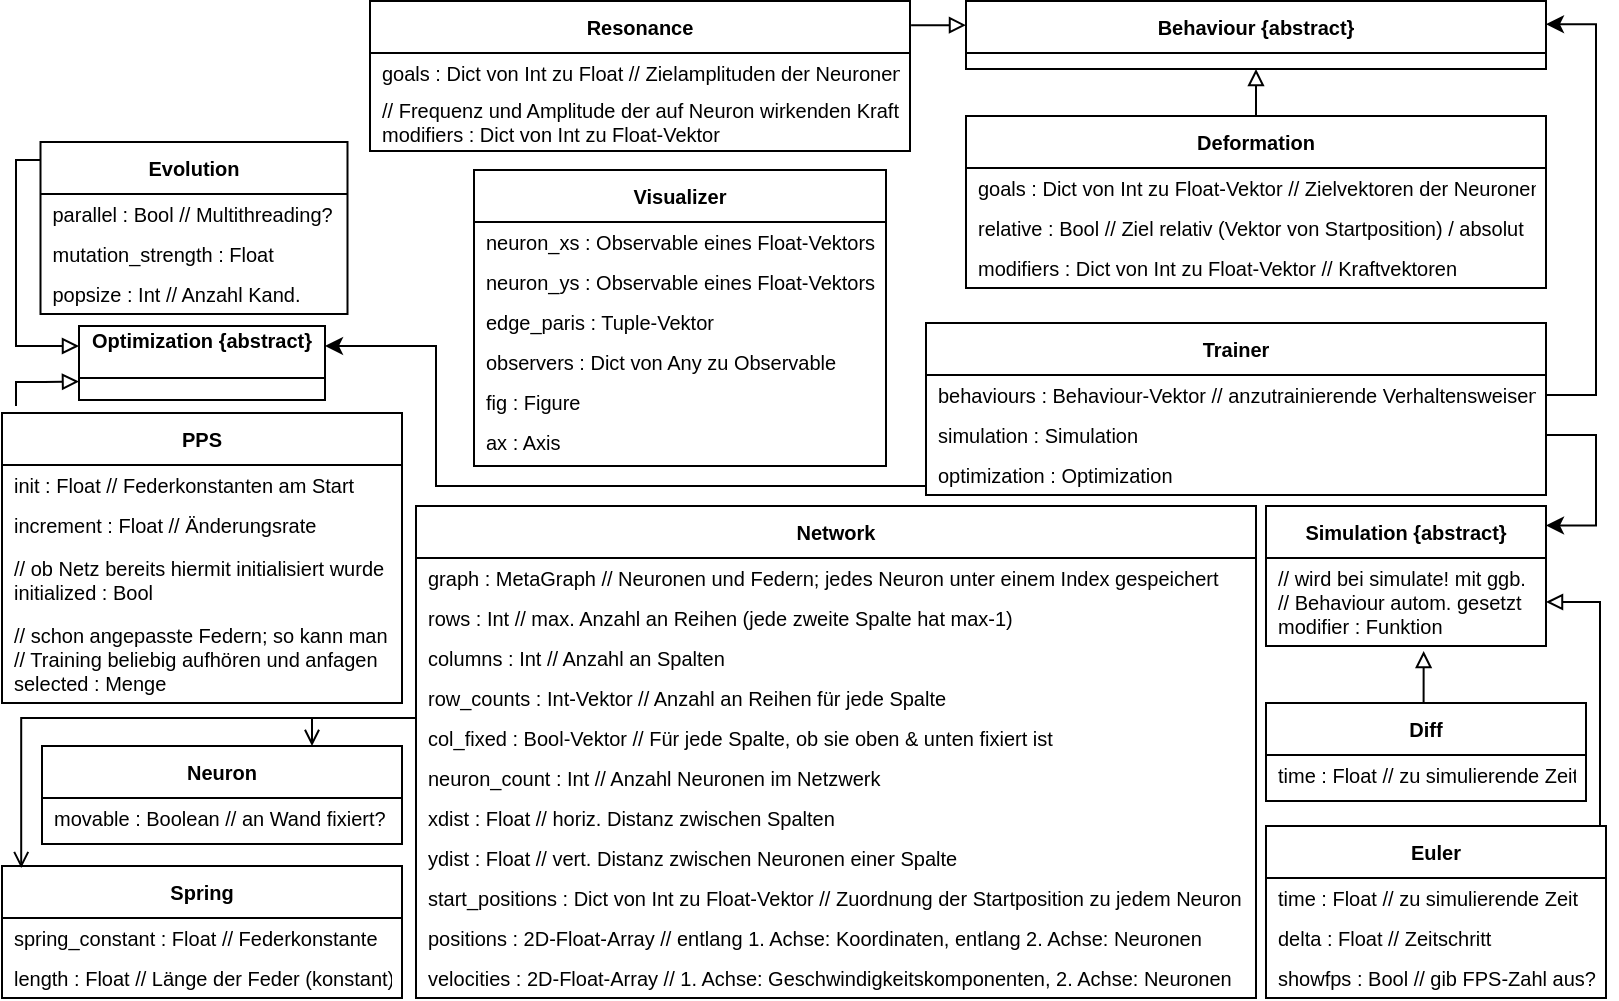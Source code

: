 <mxfile version="23.1.5" type="github" pages="2">
  <diagram id="u7Vs4OPhuoCw_HsEVjFQ" name="Page-2">
    <mxGraphModel dx="1430" dy="1935" grid="1" gridSize="10" guides="1" tooltips="1" connect="1" arrows="1" fold="1" page="1" pageScale="1" pageWidth="827" pageHeight="1169" math="0" shadow="0">
      <root>
        <mxCell id="0" />
        <mxCell id="1" parent="0" />
        <mxCell id="QxHwtwm4iRaFP-0U_lzp-1" value="Network" style="swimlane;fontStyle=1;align=center;verticalAlign=middle;childLayout=stackLayout;horizontal=1;startSize=26;horizontalStack=0;resizeParent=1;resizeLast=0;collapsible=1;marginBottom=0;rounded=0;shadow=0;strokeWidth=1;fontSize=10;" parent="1" vertex="1">
          <mxGeometry x="210" y="-280" width="420" height="246" as="geometry">
            <mxRectangle x="130" y="380" width="160" height="26" as="alternateBounds" />
          </mxGeometry>
        </mxCell>
        <mxCell id="QxHwtwm4iRaFP-0U_lzp-2" value="graph : MetaGraph // Neuronen und Federn; jedes Neuron unter einem Index gespeichert" style="text;align=left;verticalAlign=middle;spacingLeft=4;spacingRight=4;overflow=hidden;rotatable=0;points=[[0,0.5],[1,0.5]];portConstraint=eastwest;fontSize=10;" parent="QxHwtwm4iRaFP-0U_lzp-1" vertex="1">
          <mxGeometry y="26" width="420" height="20" as="geometry" />
        </mxCell>
        <mxCell id="QxHwtwm4iRaFP-0U_lzp-3" value="rows : Int // max. Anzahl an Reihen (jede zweite Spalte hat max-1)" style="text;align=left;verticalAlign=middle;spacingLeft=4;spacingRight=4;overflow=hidden;rotatable=0;points=[[0,0.5],[1,0.5]];portConstraint=eastwest;rounded=0;shadow=0;html=0;fontSize=10;" parent="QxHwtwm4iRaFP-0U_lzp-1" vertex="1">
          <mxGeometry y="46" width="420" height="20" as="geometry" />
        </mxCell>
        <mxCell id="QxHwtwm4iRaFP-0U_lzp-4" value="columns : Int // Anzahl an Spalten" style="text;align=left;verticalAlign=middle;spacingLeft=4;spacingRight=4;overflow=hidden;rotatable=0;points=[[0,0.5],[1,0.5]];portConstraint=eastwest;rounded=0;shadow=0;html=0;fontSize=10;" parent="QxHwtwm4iRaFP-0U_lzp-1" vertex="1">
          <mxGeometry y="66" width="420" height="20" as="geometry" />
        </mxCell>
        <mxCell id="QxHwtwm4iRaFP-0U_lzp-5" value="row_counts : Int-Vektor // Anzahl an Reihen für jede Spalte" style="text;align=left;verticalAlign=middle;spacingLeft=4;spacingRight=4;overflow=hidden;rotatable=0;points=[[0,0.5],[1,0.5]];portConstraint=eastwest;rounded=0;shadow=0;html=0;fontSize=10;" parent="QxHwtwm4iRaFP-0U_lzp-1" vertex="1">
          <mxGeometry y="86" width="420" height="20" as="geometry" />
        </mxCell>
        <mxCell id="QxHwtwm4iRaFP-0U_lzp-6" value="col_fixed : Bool-Vektor // Für jede Spalte, ob sie oben &amp; unten fixiert ist" style="text;align=left;verticalAlign=middle;spacingLeft=4;spacingRight=4;overflow=hidden;rotatable=0;points=[[0,0.5],[1,0.5]];portConstraint=eastwest;rounded=0;shadow=0;html=0;fontSize=10;" parent="QxHwtwm4iRaFP-0U_lzp-1" vertex="1">
          <mxGeometry y="106" width="420" height="20" as="geometry" />
        </mxCell>
        <mxCell id="QxHwtwm4iRaFP-0U_lzp-7" value="neuron_count : Int // Anzahl Neuronen im Netzwerk" style="text;align=left;verticalAlign=middle;spacingLeft=4;spacingRight=4;overflow=hidden;rotatable=0;points=[[0,0.5],[1,0.5]];portConstraint=eastwest;rounded=0;shadow=0;html=0;fontSize=10;" parent="QxHwtwm4iRaFP-0U_lzp-1" vertex="1">
          <mxGeometry y="126" width="420" height="20" as="geometry" />
        </mxCell>
        <mxCell id="QxHwtwm4iRaFP-0U_lzp-8" value="xdist : Float // horiz. Distanz zwischen Spalten" style="text;align=left;verticalAlign=middle;spacingLeft=4;spacingRight=4;overflow=hidden;rotatable=0;points=[[0,0.5],[1,0.5]];portConstraint=eastwest;rounded=0;shadow=0;html=0;fontSize=10;" parent="QxHwtwm4iRaFP-0U_lzp-1" vertex="1">
          <mxGeometry y="146" width="420" height="20" as="geometry" />
        </mxCell>
        <mxCell id="QxHwtwm4iRaFP-0U_lzp-9" value="ydist : Float // vert. Distanz zwischen Neuronen einer Spalte" style="text;align=left;verticalAlign=middle;spacingLeft=4;spacingRight=4;overflow=hidden;rotatable=0;points=[[0,0.5],[1,0.5]];portConstraint=eastwest;rounded=0;shadow=0;html=0;fontSize=10;" parent="QxHwtwm4iRaFP-0U_lzp-1" vertex="1">
          <mxGeometry y="166" width="420" height="20" as="geometry" />
        </mxCell>
        <mxCell id="QxHwtwm4iRaFP-0U_lzp-10" value="start_positions : Dict von Int zu Float-Vektor // Zuordnung der Startposition zu jedem Neuron" style="text;align=left;verticalAlign=middle;spacingLeft=4;spacingRight=4;overflow=hidden;rotatable=0;points=[[0,0.5],[1,0.5]];portConstraint=eastwest;rounded=0;shadow=0;html=0;fontSize=10;" parent="QxHwtwm4iRaFP-0U_lzp-1" vertex="1">
          <mxGeometry y="186" width="420" height="20" as="geometry" />
        </mxCell>
        <mxCell id="QxHwtwm4iRaFP-0U_lzp-11" value="positions : 2D-Float-Array // entlang 1. Achse: Koordinaten, entlang 2. Achse: Neuronen" style="text;align=left;verticalAlign=middle;spacingLeft=4;spacingRight=4;overflow=hidden;rotatable=0;points=[[0,0.5],[1,0.5]];portConstraint=eastwest;rounded=0;shadow=0;html=0;fontSize=10;" parent="QxHwtwm4iRaFP-0U_lzp-1" vertex="1">
          <mxGeometry y="206" width="420" height="20" as="geometry" />
        </mxCell>
        <mxCell id="QxHwtwm4iRaFP-0U_lzp-12" value="velocities : 2D-Float-Array // 1. Achse: Geschwindigkeitskomponenten, 2. Achse: Neuronen" style="text;align=left;verticalAlign=middle;spacingLeft=4;spacingRight=4;overflow=hidden;rotatable=0;points=[[0,0.5],[1,0.5]];portConstraint=eastwest;rounded=0;shadow=0;html=0;fontSize=10;" parent="QxHwtwm4iRaFP-0U_lzp-1" vertex="1">
          <mxGeometry y="226" width="420" height="20" as="geometry" />
        </mxCell>
        <mxCell id="S1XcV5WxQMrId0YKymg7-1" value="Neuron" style="swimlane;fontStyle=1;align=center;verticalAlign=middle;childLayout=stackLayout;horizontal=1;startSize=26;horizontalStack=0;resizeParent=1;resizeLast=0;collapsible=1;marginBottom=0;rounded=0;shadow=0;strokeWidth=1;fontSize=10;" parent="1" vertex="1">
          <mxGeometry x="23" y="-160" width="180" height="49" as="geometry">
            <mxRectangle x="130" y="380" width="160" height="26" as="alternateBounds" />
          </mxGeometry>
        </mxCell>
        <mxCell id="S1XcV5WxQMrId0YKymg7-2" value="movable : Boolean // an Wand fixiert?" style="text;align=left;verticalAlign=middle;spacingLeft=4;spacingRight=4;overflow=hidden;rotatable=0;points=[[0,0.5],[1,0.5]];portConstraint=eastwest;fontSize=10;" parent="S1XcV5WxQMrId0YKymg7-1" vertex="1">
          <mxGeometry y="26" width="180" height="20" as="geometry" />
        </mxCell>
        <mxCell id="I9wWqV57zu7rQ1A1Jrbw-1" value="" style="endArrow=open;shadow=0;strokeWidth=1;rounded=0;endFill=1;edgeStyle=elbowEdgeStyle;elbow=vertical;startArrow=none;startFill=0;exitX=0;exitY=0.5;exitDx=0;exitDy=0;fontSize=10;verticalAlign=middle;entryX=0.75;entryY=0;entryDx=0;entryDy=0;" parent="1" source="QxHwtwm4iRaFP-0U_lzp-5" target="S1XcV5WxQMrId0YKymg7-1" edge="1">
          <mxGeometry x="0.5" y="41" relative="1" as="geometry">
            <mxPoint x="270" y="-309" as="sourcePoint" />
            <mxPoint x="245" y="-319" as="targetPoint" />
            <mxPoint x="-40" y="32" as="offset" />
            <Array as="points">
              <mxPoint x="186" y="-174" />
            </Array>
          </mxGeometry>
        </mxCell>
        <mxCell id="I9wWqV57zu7rQ1A1Jrbw-2" value="" style="resizable=0;align=left;verticalAlign=middle;labelBackgroundColor=none;fontSize=10;" parent="I9wWqV57zu7rQ1A1Jrbw-1" connectable="0" vertex="1">
          <mxGeometry x="-1" relative="1" as="geometry">
            <mxPoint y="4" as="offset" />
          </mxGeometry>
        </mxCell>
        <mxCell id="Q7bXLqE0rqmU76IMk-Mo-1" value="Spring" style="swimlane;fontStyle=1;align=center;verticalAlign=middle;childLayout=stackLayout;horizontal=1;startSize=26;horizontalStack=0;resizeParent=1;resizeLast=0;collapsible=1;marginBottom=0;rounded=0;shadow=0;strokeWidth=1;fontSize=10;" parent="1" vertex="1">
          <mxGeometry x="3" y="-100" width="200" height="66" as="geometry">
            <mxRectangle x="130" y="380" width="160" height="26" as="alternateBounds" />
          </mxGeometry>
        </mxCell>
        <mxCell id="Q7bXLqE0rqmU76IMk-Mo-2" value="spring_constant : Float // Federkonstante " style="text;align=left;verticalAlign=middle;spacingLeft=4;spacingRight=4;overflow=hidden;rotatable=0;points=[[0,0.5],[1,0.5]];portConstraint=eastwest;fontSize=10;" parent="Q7bXLqE0rqmU76IMk-Mo-1" vertex="1">
          <mxGeometry y="26" width="200" height="20" as="geometry" />
        </mxCell>
        <mxCell id="Q7bXLqE0rqmU76IMk-Mo-5" value="length : Float // Länge der Feder (konstant)" style="text;align=left;verticalAlign=middle;spacingLeft=4;spacingRight=4;overflow=hidden;rotatable=0;points=[[0,0.5],[1,0.5]];portConstraint=eastwest;fontSize=10;" parent="Q7bXLqE0rqmU76IMk-Mo-1" vertex="1">
          <mxGeometry y="46" width="200" height="20" as="geometry" />
        </mxCell>
        <mxCell id="Q7bXLqE0rqmU76IMk-Mo-6" value="" style="endArrow=open;shadow=0;strokeWidth=1;rounded=0;endFill=1;edgeStyle=elbowEdgeStyle;elbow=vertical;startArrow=none;startFill=0;entryX=0.048;entryY=0.016;entryDx=0;entryDy=0;fontSize=10;verticalAlign=middle;exitX=0;exitY=0.5;exitDx=0;exitDy=0;entryPerimeter=0;" parent="1" source="QxHwtwm4iRaFP-0U_lzp-5" target="Q7bXLqE0rqmU76IMk-Mo-1" edge="1">
          <mxGeometry x="0.5" y="41" relative="1" as="geometry">
            <mxPoint x="-10" y="-322.5" as="sourcePoint" />
            <mxPoint x="-200.0" y="-163.358" as="targetPoint" />
            <mxPoint x="-40" y="32" as="offset" />
            <Array as="points">
              <mxPoint x="117" y="-174" />
              <mxPoint x="50" y="-210" />
              <mxPoint x="160" y="-240" />
              <mxPoint x="30" y="-282.5" />
              <mxPoint x="-170.2" y="-292.5" />
              <mxPoint x="-170.2" y="-202.5" />
            </Array>
          </mxGeometry>
        </mxCell>
        <mxCell id="Q7bXLqE0rqmU76IMk-Mo-7" value="" style="resizable=0;align=left;verticalAlign=middle;labelBackgroundColor=none;fontSize=10;" parent="Q7bXLqE0rqmU76IMk-Mo-6" connectable="0" vertex="1">
          <mxGeometry x="-1" relative="1" as="geometry">
            <mxPoint y="4" as="offset" />
          </mxGeometry>
        </mxCell>
        <mxCell id="qDkx6zNDaAmhE5Bjw_ZN-1" value="Behaviour {abstract}" style="swimlane;fontStyle=1;align=center;verticalAlign=middle;childLayout=stackLayout;horizontal=1;startSize=26;horizontalStack=0;resizeParent=1;resizeLast=0;collapsible=1;marginBottom=0;rounded=0;shadow=0;strokeWidth=1;fontSize=10;" parent="1" vertex="1">
          <mxGeometry x="485" y="-532.5" width="290" height="34" as="geometry">
            <mxRectangle x="130" y="380" width="160" height="26" as="alternateBounds" />
          </mxGeometry>
        </mxCell>
        <mxCell id="qDkx6zNDaAmhE5Bjw_ZN-5" value="Trainer" style="swimlane;fontStyle=1;align=center;verticalAlign=middle;childLayout=stackLayout;horizontal=1;startSize=26;horizontalStack=0;resizeParent=1;resizeLast=0;collapsible=1;marginBottom=0;rounded=0;shadow=0;strokeWidth=1;fontSize=10;" parent="1" vertex="1">
          <mxGeometry x="465" y="-371.5" width="310" height="86" as="geometry">
            <mxRectangle x="130" y="380" width="160" height="26" as="alternateBounds" />
          </mxGeometry>
        </mxCell>
        <mxCell id="qDkx6zNDaAmhE5Bjw_ZN-6" value="behaviours : Behaviour-Vektor // anzutrainierende Verhaltensweisen" style="text;align=left;verticalAlign=middle;spacingLeft=4;spacingRight=4;overflow=hidden;rotatable=0;points=[[0,0.5],[1,0.5]];portConstraint=eastwest;fontSize=10;" parent="qDkx6zNDaAmhE5Bjw_ZN-5" vertex="1">
          <mxGeometry y="26" width="310" height="20" as="geometry" />
        </mxCell>
        <mxCell id="qDkx6zNDaAmhE5Bjw_ZN-7" value="simulation : Simulation" style="text;align=left;verticalAlign=middle;spacingLeft=4;spacingRight=4;overflow=hidden;rotatable=0;points=[[0,0.5],[1,0.5]];portConstraint=eastwest;fontSize=10;" parent="qDkx6zNDaAmhE5Bjw_ZN-5" vertex="1">
          <mxGeometry y="46" width="310" height="20" as="geometry" />
        </mxCell>
        <mxCell id="qDkx6zNDaAmhE5Bjw_ZN-14" value="optimization : Optimization" style="text;align=left;verticalAlign=middle;spacingLeft=4;spacingRight=4;overflow=hidden;rotatable=0;points=[[0,0.5],[1,0.5]];portConstraint=eastwest;fontSize=10;" parent="qDkx6zNDaAmhE5Bjw_ZN-5" vertex="1">
          <mxGeometry y="66" width="310" height="20" as="geometry" />
        </mxCell>
        <mxCell id="qtIcnf6bb9xGS4LhyLK--2" style="edgeStyle=orthogonalEdgeStyle;rounded=0;orthogonalLoop=1;jettySize=auto;html=1;exitX=1;exitY=0.5;exitDx=0;exitDy=0;fontSize=10;verticalAlign=middle;entryX=1;entryY=0.342;entryDx=0;entryDy=0;entryPerimeter=0;" parent="1" source="qDkx6zNDaAmhE5Bjw_ZN-6" target="qDkx6zNDaAmhE5Bjw_ZN-1" edge="1">
          <mxGeometry relative="1" as="geometry">
            <mxPoint x="760" y="-390" as="targetPoint" />
            <Array as="points">
              <mxPoint x="800" y="-336" />
              <mxPoint x="800" y="-521" />
            </Array>
          </mxGeometry>
        </mxCell>
        <mxCell id="qtIcnf6bb9xGS4LhyLK--3" value="Simulation {abstract}" style="swimlane;fontStyle=1;align=center;verticalAlign=middle;childLayout=stackLayout;horizontal=1;startSize=26;horizontalStack=0;resizeParent=1;resizeLast=0;collapsible=1;marginBottom=0;rounded=0;shadow=0;strokeWidth=1;fontSize=10;" parent="1" vertex="1">
          <mxGeometry x="635" y="-280" width="140" height="70" as="geometry">
            <mxRectangle x="130" y="380" width="160" height="26" as="alternateBounds" />
          </mxGeometry>
        </mxCell>
        <mxCell id="qtIcnf6bb9xGS4LhyLK--4" value="// wird bei simulate! mit ggb. &#xa;// Behaviour autom. gesetzt&#xa;modifier : Funktion " style="text;align=left;verticalAlign=middle;spacingLeft=4;spacingRight=4;overflow=hidden;rotatable=0;points=[[0,0.5],[1,0.5]];portConstraint=eastwest;fontSize=10;" parent="qtIcnf6bb9xGS4LhyLK--3" vertex="1">
          <mxGeometry y="26" width="140" height="44" as="geometry" />
        </mxCell>
        <mxCell id="qtIcnf6bb9xGS4LhyLK--13" style="edgeStyle=orthogonalEdgeStyle;rounded=0;orthogonalLoop=1;jettySize=auto;html=1;exitX=0.5;exitY=0;exitDx=0;exitDy=0;endArrow=block;endFill=0;fontSize=10;verticalAlign=middle;entryX=0.563;entryY=1.057;entryDx=0;entryDy=0;entryPerimeter=0;" parent="1" source="qtIcnf6bb9xGS4LhyLK--8" target="qtIcnf6bb9xGS4LhyLK--4" edge="1">
          <mxGeometry relative="1" as="geometry">
            <mxPoint x="960" y="-349" as="targetPoint" />
          </mxGeometry>
        </mxCell>
        <mxCell id="qtIcnf6bb9xGS4LhyLK--8" value="Diff" style="swimlane;fontStyle=1;align=center;verticalAlign=middle;childLayout=stackLayout;horizontal=1;startSize=26;horizontalStack=0;resizeParent=1;resizeLast=0;collapsible=1;marginBottom=0;rounded=0;shadow=0;strokeWidth=1;fontSize=10;" parent="1" vertex="1">
          <mxGeometry x="635" y="-181.5" width="160" height="49" as="geometry">
            <mxRectangle x="130" y="380" width="160" height="26" as="alternateBounds" />
          </mxGeometry>
        </mxCell>
        <mxCell id="qtIcnf6bb9xGS4LhyLK--12" value="time : Float // zu simulierende Zeit" style="text;align=left;verticalAlign=middle;spacingLeft=4;spacingRight=4;overflow=hidden;rotatable=0;points=[[0,0.5],[1,0.5]];portConstraint=eastwest;fontSize=10;" parent="qtIcnf6bb9xGS4LhyLK--8" vertex="1">
          <mxGeometry y="26" width="160" height="20" as="geometry" />
        </mxCell>
        <mxCell id="qtIcnf6bb9xGS4LhyLK--14" value="Euler" style="swimlane;fontStyle=1;align=center;verticalAlign=middle;childLayout=stackLayout;horizontal=1;startSize=26;horizontalStack=0;resizeParent=1;resizeLast=0;collapsible=1;marginBottom=0;rounded=0;shadow=0;strokeWidth=1;fontSize=10;" parent="1" vertex="1">
          <mxGeometry x="635" y="-120" width="170" height="86" as="geometry">
            <mxRectangle x="130" y="380" width="160" height="26" as="alternateBounds" />
          </mxGeometry>
        </mxCell>
        <mxCell id="qtIcnf6bb9xGS4LhyLK--15" value="time : Float // zu simulierende Zeit" style="text;align=left;verticalAlign=middle;spacingLeft=4;spacingRight=4;overflow=hidden;rotatable=0;points=[[0,0.5],[1,0.5]];portConstraint=eastwest;fontSize=10;" parent="qtIcnf6bb9xGS4LhyLK--14" vertex="1">
          <mxGeometry y="26" width="170" height="20" as="geometry" />
        </mxCell>
        <mxCell id="qtIcnf6bb9xGS4LhyLK--17" value="delta : Float // Zeitschritt" style="text;align=left;verticalAlign=middle;spacingLeft=4;spacingRight=4;overflow=hidden;rotatable=0;points=[[0,0.5],[1,0.5]];portConstraint=eastwest;fontSize=10;" parent="qtIcnf6bb9xGS4LhyLK--14" vertex="1">
          <mxGeometry y="46" width="170" height="20" as="geometry" />
        </mxCell>
        <mxCell id="qtIcnf6bb9xGS4LhyLK--18" value="showfps : Bool // gib FPS-Zahl aus?" style="text;align=left;verticalAlign=middle;spacingLeft=4;spacingRight=4;overflow=hidden;rotatable=0;points=[[0,0.5],[1,0.5]];portConstraint=eastwest;fontSize=10;" parent="qtIcnf6bb9xGS4LhyLK--14" vertex="1">
          <mxGeometry y="66" width="170" height="20" as="geometry" />
        </mxCell>
        <mxCell id="qtIcnf6bb9xGS4LhyLK--21" style="edgeStyle=orthogonalEdgeStyle;rounded=0;orthogonalLoop=1;jettySize=auto;html=1;exitX=1;exitY=0.5;exitDx=0;exitDy=0;fontSize=10;verticalAlign=middle;entryX=1;entryY=0.139;entryDx=0;entryDy=0;entryPerimeter=0;" parent="1" source="qDkx6zNDaAmhE5Bjw_ZN-7" target="qtIcnf6bb9xGS4LhyLK--3" edge="1">
          <mxGeometry relative="1" as="geometry">
            <mxPoint x="780" y="-260" as="targetPoint" />
            <Array as="points">
              <mxPoint x="800" y="-315" />
              <mxPoint x="800" y="-270" />
            </Array>
          </mxGeometry>
        </mxCell>
        <mxCell id="qtIcnf6bb9xGS4LhyLK--22" value="Optimization {abstract}&#xa;" style="swimlane;fontStyle=1;align=center;verticalAlign=middle;childLayout=stackLayout;horizontal=1;startSize=26;horizontalStack=0;resizeParent=1;resizeLast=0;collapsible=1;marginBottom=0;rounded=0;shadow=0;strokeWidth=1;fontSize=10;" parent="1" vertex="1">
          <mxGeometry x="41.5" y="-370" width="123" height="37" as="geometry">
            <mxRectangle x="130" y="380" width="160" height="26" as="alternateBounds" />
          </mxGeometry>
        </mxCell>
        <mxCell id="qtIcnf6bb9xGS4LhyLK--25" style="edgeStyle=orthogonalEdgeStyle;rounded=0;orthogonalLoop=1;jettySize=auto;html=1;entryX=0;entryY=0.75;entryDx=0;entryDy=0;endArrow=block;endFill=0;fontSize=10;verticalAlign=middle;" parent="1" target="qtIcnf6bb9xGS4LhyLK--22" edge="1">
          <mxGeometry relative="1" as="geometry">
            <mxPoint x="10" y="-330" as="sourcePoint" />
            <Array as="points">
              <mxPoint x="10" y="-342" />
              <mxPoint x="24" y="-342" />
            </Array>
          </mxGeometry>
        </mxCell>
        <mxCell id="qtIcnf6bb9xGS4LhyLK--26" value="PPS" style="swimlane;fontStyle=1;align=center;verticalAlign=middle;childLayout=stackLayout;horizontal=1;startSize=26;horizontalStack=0;resizeParent=1;resizeLast=0;collapsible=1;marginBottom=0;rounded=0;shadow=0;strokeWidth=1;fontSize=10;" parent="1" vertex="1">
          <mxGeometry x="3" y="-326.5" width="200" height="145" as="geometry">
            <mxRectangle x="130" y="380" width="160" height="26" as="alternateBounds" />
          </mxGeometry>
        </mxCell>
        <mxCell id="qtIcnf6bb9xGS4LhyLK--27" value="init : Float // Federkonstanten am Start" style="text;align=left;verticalAlign=middle;spacingLeft=4;spacingRight=4;overflow=hidden;rotatable=0;points=[[0,0.5],[1,0.5]];portConstraint=eastwest;fontSize=10;" parent="qtIcnf6bb9xGS4LhyLK--26" vertex="1">
          <mxGeometry y="26" width="200" height="20" as="geometry" />
        </mxCell>
        <mxCell id="qtIcnf6bb9xGS4LhyLK--36" value="increment : Float // Änderungsrate" style="text;align=left;verticalAlign=middle;spacingLeft=4;spacingRight=4;overflow=hidden;rotatable=0;points=[[0,0.5],[1,0.5]];portConstraint=eastwest;fontSize=10;" parent="qtIcnf6bb9xGS4LhyLK--26" vertex="1">
          <mxGeometry y="46" width="200" height="20" as="geometry" />
        </mxCell>
        <mxCell id="qtIcnf6bb9xGS4LhyLK--37" value="// ob Netz bereits hiermit initialisiert wurde&#xa;initialized : Bool " style="text;align=left;verticalAlign=middle;spacingLeft=4;spacingRight=4;overflow=hidden;rotatable=0;points=[[0,0.5],[1,0.5]];portConstraint=eastwest;fontSize=10;" parent="qtIcnf6bb9xGS4LhyLK--26" vertex="1">
          <mxGeometry y="66" width="200" height="35" as="geometry" />
        </mxCell>
        <mxCell id="qtIcnf6bb9xGS4LhyLK--38" value=" // schon angepasste Federn; so kann man&#xa;// Training beliebig aufhören und anfagen&#xa;selected : Menge" style="text;align=left;verticalAlign=middle;spacingLeft=4;spacingRight=4;overflow=hidden;rotatable=0;points=[[0,0.5],[1,0.5]];portConstraint=eastwest;fontSize=10;" parent="qtIcnf6bb9xGS4LhyLK--26" vertex="1">
          <mxGeometry y="101" width="200" height="44" as="geometry" />
        </mxCell>
        <mxCell id="qtIcnf6bb9xGS4LhyLK--29" value="Evolution" style="swimlane;fontStyle=1;align=center;verticalAlign=middle;childLayout=stackLayout;horizontal=1;startSize=26;horizontalStack=0;resizeParent=1;resizeLast=0;collapsible=1;marginBottom=0;rounded=0;shadow=0;strokeWidth=1;fontSize=10;" parent="1" vertex="1">
          <mxGeometry x="22.25" y="-462" width="153.5" height="86" as="geometry">
            <mxRectangle x="327" y="-689" width="160" height="26" as="alternateBounds" />
          </mxGeometry>
        </mxCell>
        <mxCell id="qtIcnf6bb9xGS4LhyLK--30" value="parallel : Bool // Multithreading?" style="text;align=left;verticalAlign=middle;spacingLeft=4;spacingRight=4;overflow=hidden;rotatable=0;points=[[0,0.5],[1,0.5]];portConstraint=eastwest;fontSize=10;" parent="qtIcnf6bb9xGS4LhyLK--29" vertex="1">
          <mxGeometry y="26" width="153.5" height="20" as="geometry" />
        </mxCell>
        <mxCell id="qtIcnf6bb9xGS4LhyLK--31" value="mutation_strength : Float" style="text;align=left;verticalAlign=middle;spacingLeft=4;spacingRight=4;overflow=hidden;rotatable=0;points=[[0,0.5],[1,0.5]];portConstraint=eastwest;fontSize=10;" parent="qtIcnf6bb9xGS4LhyLK--29" vertex="1">
          <mxGeometry y="46" width="153.5" height="20" as="geometry" />
        </mxCell>
        <mxCell id="qtIcnf6bb9xGS4LhyLK--32" value="popsize : Int // Anzahl Kand." style="text;align=left;verticalAlign=middle;spacingLeft=4;spacingRight=4;overflow=hidden;rotatable=0;points=[[0,0.5],[1,0.5]];portConstraint=eastwest;fontSize=10;" parent="qtIcnf6bb9xGS4LhyLK--29" vertex="1">
          <mxGeometry y="66" width="153.5" height="20" as="geometry" />
        </mxCell>
        <mxCell id="qtIcnf6bb9xGS4LhyLK--39" style="edgeStyle=orthogonalEdgeStyle;rounded=0;orthogonalLoop=1;jettySize=auto;html=1;exitX=0;exitY=0.5;exitDx=0;exitDy=0;fontSize=10;verticalAlign=middle;entryX=1;entryY=0.25;entryDx=0;entryDy=0;" parent="1" source="qDkx6zNDaAmhE5Bjw_ZN-14" target="qtIcnf6bb9xGS4LhyLK--22" edge="1">
          <mxGeometry relative="1" as="geometry">
            <mxPoint x="170" y="-360" as="targetPoint" />
            <Array as="points">
              <mxPoint x="465" y="-290" />
              <mxPoint x="220" y="-290" />
              <mxPoint x="220" y="-360" />
              <mxPoint x="165" y="-360" />
            </Array>
          </mxGeometry>
        </mxCell>
        <mxCell id="qtIcnf6bb9xGS4LhyLK--40" value="Visualizer" style="swimlane;fontStyle=1;align=center;verticalAlign=middle;childLayout=stackLayout;horizontal=1;startSize=26;horizontalStack=0;resizeParent=1;resizeLast=0;collapsible=1;marginBottom=0;rounded=0;shadow=0;strokeWidth=1;fontSize=10;" parent="1" vertex="1">
          <mxGeometry x="239" y="-448" width="206" height="148" as="geometry">
            <mxRectangle x="130" y="380" width="160" height="26" as="alternateBounds" />
          </mxGeometry>
        </mxCell>
        <mxCell id="qtIcnf6bb9xGS4LhyLK--41" value="neuron_xs : Observable eines Float-Vektors" style="text;align=left;verticalAlign=middle;spacingLeft=4;spacingRight=4;overflow=hidden;rotatable=0;points=[[0,0.5],[1,0.5]];portConstraint=eastwest;fontSize=10;" parent="qtIcnf6bb9xGS4LhyLK--40" vertex="1">
          <mxGeometry y="26" width="206" height="20" as="geometry" />
        </mxCell>
        <mxCell id="qtIcnf6bb9xGS4LhyLK--43" value="neuron_ys : Observable eines Float-Vektors" style="text;align=left;verticalAlign=middle;spacingLeft=4;spacingRight=4;overflow=hidden;rotatable=0;points=[[0,0.5],[1,0.5]];portConstraint=eastwest;fontSize=10;" parent="qtIcnf6bb9xGS4LhyLK--40" vertex="1">
          <mxGeometry y="46" width="206" height="20" as="geometry" />
        </mxCell>
        <mxCell id="qtIcnf6bb9xGS4LhyLK--44" value="edge_paris : Tuple-Vektor" style="text;align=left;verticalAlign=middle;spacingLeft=4;spacingRight=4;overflow=hidden;rotatable=0;points=[[0,0.5],[1,0.5]];portConstraint=eastwest;fontSize=10;" parent="qtIcnf6bb9xGS4LhyLK--40" vertex="1">
          <mxGeometry y="66" width="206" height="20" as="geometry" />
        </mxCell>
        <mxCell id="qtIcnf6bb9xGS4LhyLK--45" value="observers : Dict von Any zu Observable" style="text;align=left;verticalAlign=middle;spacingLeft=4;spacingRight=4;overflow=hidden;rotatable=0;points=[[0,0.5],[1,0.5]];portConstraint=eastwest;fontSize=10;" parent="qtIcnf6bb9xGS4LhyLK--40" vertex="1">
          <mxGeometry y="86" width="206" height="20" as="geometry" />
        </mxCell>
        <mxCell id="qtIcnf6bb9xGS4LhyLK--46" value="fig : Figure" style="text;align=left;verticalAlign=middle;spacingLeft=4;spacingRight=4;overflow=hidden;rotatable=0;points=[[0,0.5],[1,0.5]];portConstraint=eastwest;fontSize=10;" parent="qtIcnf6bb9xGS4LhyLK--40" vertex="1">
          <mxGeometry y="106" width="206" height="20" as="geometry" />
        </mxCell>
        <mxCell id="qtIcnf6bb9xGS4LhyLK--47" value="ax : Axis" style="text;align=left;verticalAlign=middle;spacingLeft=4;spacingRight=4;overflow=hidden;rotatable=0;points=[[0,0.5],[1,0.5]];portConstraint=eastwest;fontSize=10;" parent="qtIcnf6bb9xGS4LhyLK--40" vertex="1">
          <mxGeometry y="126" width="206" height="20" as="geometry" />
        </mxCell>
        <mxCell id="UveeCBNuY1QFbCz4fLaI-1" style="edgeStyle=orthogonalEdgeStyle;rounded=0;orthogonalLoop=1;jettySize=auto;html=1;entryX=1;entryY=0.5;entryDx=0;entryDy=0;endArrow=block;endFill=0;" parent="1" target="qtIcnf6bb9xGS4LhyLK--4" edge="1">
          <mxGeometry relative="1" as="geometry">
            <mxPoint x="802" y="-120" as="sourcePoint" />
            <mxPoint x="777" y="-232" as="targetPoint" />
            <Array as="points">
              <mxPoint x="802" y="-232" />
            </Array>
          </mxGeometry>
        </mxCell>
        <mxCell id="UveeCBNuY1QFbCz4fLaI-6" style="edgeStyle=orthogonalEdgeStyle;rounded=0;orthogonalLoop=1;jettySize=auto;html=1;endArrow=block;endFill=0;exitX=-0.001;exitY=0.105;exitDx=0;exitDy=0;exitPerimeter=0;entryX=0;entryY=0.25;entryDx=0;entryDy=0;" parent="1" source="qtIcnf6bb9xGS4LhyLK--29" target="qtIcnf6bb9xGS4LhyLK--22" edge="1">
          <mxGeometry relative="1" as="geometry">
            <mxPoint x="210" y="-369" as="sourcePoint" />
            <mxPoint x="40" y="-369" as="targetPoint" />
            <Array as="points">
              <mxPoint x="10" y="-453" />
              <mxPoint x="10" y="-360" />
              <mxPoint x="42" y="-360" />
            </Array>
          </mxGeometry>
        </mxCell>
        <mxCell id="QRFMXtMvNSUIU3nTEweW-10" style="edgeStyle=orthogonalEdgeStyle;rounded=0;orthogonalLoop=1;jettySize=auto;html=1;exitX=0.5;exitY=0;exitDx=0;exitDy=0;entryX=0.5;entryY=1;entryDx=0;entryDy=0;endArrow=block;endFill=0;" edge="1" parent="1" source="QRFMXtMvNSUIU3nTEweW-1" target="qDkx6zNDaAmhE5Bjw_ZN-1">
          <mxGeometry relative="1" as="geometry" />
        </mxCell>
        <mxCell id="QRFMXtMvNSUIU3nTEweW-1" value="Deformation" style="swimlane;fontStyle=1;align=center;verticalAlign=middle;childLayout=stackLayout;horizontal=1;startSize=26;horizontalStack=0;resizeParent=1;resizeLast=0;collapsible=1;marginBottom=0;rounded=0;shadow=0;strokeWidth=1;fontSize=10;" vertex="1" parent="1">
          <mxGeometry x="485" y="-475" width="290" height="86" as="geometry">
            <mxRectangle x="130" y="380" width="160" height="26" as="alternateBounds" />
          </mxGeometry>
        </mxCell>
        <mxCell id="QRFMXtMvNSUIU3nTEweW-2" value="goals : Dict von Int zu Float-Vektor // Zielvektoren der Neuronen" style="text;align=left;verticalAlign=middle;spacingLeft=4;spacingRight=4;overflow=hidden;rotatable=0;points=[[0,0.5],[1,0.5]];portConstraint=eastwest;fontSize=10;" vertex="1" parent="QRFMXtMvNSUIU3nTEweW-1">
          <mxGeometry y="26" width="290" height="20" as="geometry" />
        </mxCell>
        <mxCell id="QRFMXtMvNSUIU3nTEweW-3" value="relative : Bool // Ziel relativ (Vektor von Startposition) / absolut" style="text;align=left;verticalAlign=middle;spacingLeft=4;spacingRight=4;overflow=hidden;rotatable=0;points=[[0,0.5],[1,0.5]];portConstraint=eastwest;fontSize=10;" vertex="1" parent="QRFMXtMvNSUIU3nTEweW-1">
          <mxGeometry y="46" width="290" height="20" as="geometry" />
        </mxCell>
        <mxCell id="QRFMXtMvNSUIU3nTEweW-4" value="modifiers : Dict von Int zu Float-Vektor // Kraftvektoren" style="text;align=left;verticalAlign=middle;spacingLeft=4;spacingRight=4;overflow=hidden;rotatable=0;points=[[0,0.5],[1,0.5]];portConstraint=eastwest;fontSize=10;" vertex="1" parent="QRFMXtMvNSUIU3nTEweW-1">
          <mxGeometry y="66" width="290" height="20" as="geometry" />
        </mxCell>
        <mxCell id="QRFMXtMvNSUIU3nTEweW-11" style="edgeStyle=orthogonalEdgeStyle;rounded=0;orthogonalLoop=1;jettySize=auto;html=1;exitX=1.002;exitY=0.161;exitDx=0;exitDy=0;exitPerimeter=0;endArrow=block;endFill=0;" edge="1" parent="1" source="QRFMXtMvNSUIU3nTEweW-6">
          <mxGeometry relative="1" as="geometry">
            <mxPoint x="485" y="-520" as="targetPoint" />
          </mxGeometry>
        </mxCell>
        <mxCell id="QRFMXtMvNSUIU3nTEweW-6" value="Resonance" style="swimlane;fontStyle=1;align=center;verticalAlign=middle;childLayout=stackLayout;horizontal=1;startSize=26;horizontalStack=0;resizeParent=1;resizeLast=0;collapsible=1;marginBottom=0;rounded=0;shadow=0;strokeWidth=1;fontSize=10;" vertex="1" parent="1">
          <mxGeometry x="187" y="-532.5" width="270" height="75" as="geometry">
            <mxRectangle x="130" y="380" width="160" height="26" as="alternateBounds" />
          </mxGeometry>
        </mxCell>
        <mxCell id="QRFMXtMvNSUIU3nTEweW-7" value="goals : Dict von Int zu Float // Zielamplituden der Neuronen" style="text;align=left;verticalAlign=middle;spacingLeft=4;spacingRight=4;overflow=hidden;rotatable=0;points=[[0,0.5],[1,0.5]];portConstraint=eastwest;fontSize=10;" vertex="1" parent="QRFMXtMvNSUIU3nTEweW-6">
          <mxGeometry y="26" width="270" height="20" as="geometry" />
        </mxCell>
        <mxCell id="QRFMXtMvNSUIU3nTEweW-9" value="// Frequenz und Amplitude der auf Neuron wirkenden Kraft&#xa;modifiers : Dict von Int zu Float-Vektor" style="text;align=left;verticalAlign=middle;spacingLeft=4;spacingRight=4;overflow=hidden;rotatable=0;points=[[0,0.5],[1,0.5]];portConstraint=eastwest;fontSize=10;" vertex="1" parent="QRFMXtMvNSUIU3nTEweW-6">
          <mxGeometry y="46" width="270" height="29" as="geometry" />
        </mxCell>
      </root>
    </mxGraphModel>
  </diagram>
  <diagram id="fgDDUVs59uvrBGkj4oCk" name="Page-3">
    <mxGraphModel dx="735" dy="829" grid="1" gridSize="10" guides="1" tooltips="1" connect="1" arrows="1" fold="1" page="1" pageScale="1" pageWidth="827" pageHeight="1169" math="0" shadow="0">
      <root>
        <mxCell id="0" />
        <mxCell id="1" parent="0" />
        <mxCell id="ml9iCVVDBDzGkiFXhc0L-1" value="Datentypen" style="swimlane;fontStyle=0;childLayout=stackLayout;horizontal=1;startSize=30;horizontalStack=0;resizeParent=1;resizeParentMax=0;resizeLast=0;collapsible=1;marginBottom=0;whiteSpace=wrap;html=1;" parent="1" vertex="1">
          <mxGeometry x="900" y="375" width="230" height="210" as="geometry" />
        </mxCell>
        <mxCell id="ml9iCVVDBDzGkiFXhc0L-2" value="Int = Ganzzahl (64 Bits)" style="text;strokeColor=none;fillColor=none;align=left;verticalAlign=middle;spacingLeft=4;spacingRight=4;overflow=hidden;points=[[0,0.5],[1,0.5]];portConstraint=eastwest;rotatable=0;whiteSpace=wrap;html=1;" parent="ml9iCVVDBDzGkiFXhc0L-1" vertex="1">
          <mxGeometry y="30" width="230" height="30" as="geometry" />
        </mxCell>
        <mxCell id="ml9iCVVDBDzGkiFXhc0L-3" value="Bool = Wahrheitswert" style="text;strokeColor=none;fillColor=none;align=left;verticalAlign=middle;spacingLeft=4;spacingRight=4;overflow=hidden;points=[[0,0.5],[1,0.5]];portConstraint=eastwest;rotatable=0;whiteSpace=wrap;html=1;" parent="ml9iCVVDBDzGkiFXhc0L-1" vertex="1">
          <mxGeometry y="60" width="230" height="30" as="geometry" />
        </mxCell>
        <mxCell id="ml9iCVVDBDzGkiFXhc0L-4" value="Float = Dezimalzahl (64 Bits)" style="text;strokeColor=none;fillColor=none;align=left;verticalAlign=middle;spacingLeft=4;spacingRight=4;overflow=hidden;points=[[0,0.5],[1,0.5]];portConstraint=eastwest;rotatable=0;whiteSpace=wrap;html=1;" parent="ml9iCVVDBDzGkiFXhc0L-1" vertex="1">
          <mxGeometry y="90" width="230" height="30" as="geometry" />
        </mxCell>
        <mxCell id="ml9iCVVDBDzGkiFXhc0L-5" value="Vektor = eindimensionale Reihung" style="text;strokeColor=none;fillColor=none;align=left;verticalAlign=middle;spacingLeft=4;spacingRight=4;overflow=hidden;points=[[0,0.5],[1,0.5]];portConstraint=eastwest;rotatable=0;whiteSpace=wrap;html=1;" parent="ml9iCVVDBDzGkiFXhc0L-1" vertex="1">
          <mxGeometry y="120" width="230" height="30" as="geometry" />
        </mxCell>
        <mxCell id="ml9iCVVDBDzGkiFXhc0L-6" value="Dict = Dictionary = Zuordnungtabelle" style="text;strokeColor=none;fillColor=none;align=left;verticalAlign=middle;spacingLeft=4;spacingRight=4;overflow=hidden;points=[[0,0.5],[1,0.5]];portConstraint=eastwest;rotatable=0;whiteSpace=wrap;html=1;" parent="ml9iCVVDBDzGkiFXhc0L-1" vertex="1">
          <mxGeometry y="150" width="230" height="30" as="geometry" />
        </mxCell>
        <mxCell id="ml9iCVVDBDzGkiFXhc0L-7" value="Array = Reihung" style="text;strokeColor=none;fillColor=none;align=left;verticalAlign=middle;spacingLeft=4;spacingRight=4;overflow=hidden;points=[[0,0.5],[1,0.5]];portConstraint=eastwest;rotatable=0;whiteSpace=wrap;html=1;" parent="ml9iCVVDBDzGkiFXhc0L-1" vertex="1">
          <mxGeometry y="180" width="230" height="30" as="geometry" />
        </mxCell>
      </root>
    </mxGraphModel>
  </diagram>
</mxfile>
